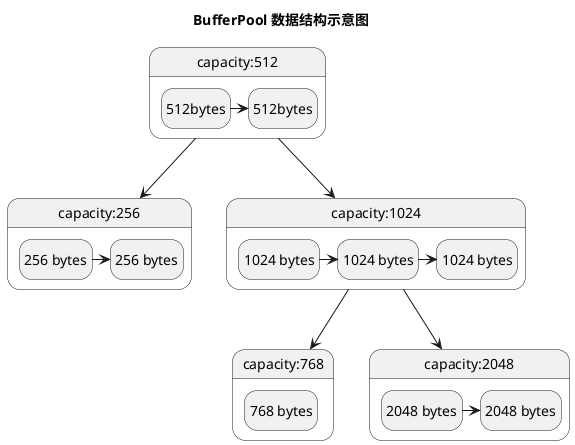 @startuml BufferPool-DataStructure
hide empty description
title BufferPool 数据结构示意图

state 1 as "capacity:512" {
    state 1_1 as "512bytes"
    state 1_2 as "512bytes"
    1_1->1_2
}
state 2 as "capacity:256"{
 state 2_1 as "256 bytes"
 state 2_2 as "256 bytes"
 2_1->2_2
}
state 3 as "capacity:1024"{
 state 3_1 as "1024 bytes"
 state 3_2 as "1024 bytes"
 state 3_3 as "1024 bytes"
 3_1->3_2
 3_2->3_3
}

state 4 as "capacity:768"{
 state 4_1 as "768 bytes"
}

state 5 as "capacity:2048"{
 state 5_1 as "2048 bytes"
 state 5_2 as "2048 bytes"

 5_1->5_2
}

3-->5


1-->2
1-->3
3-->4

@enduml